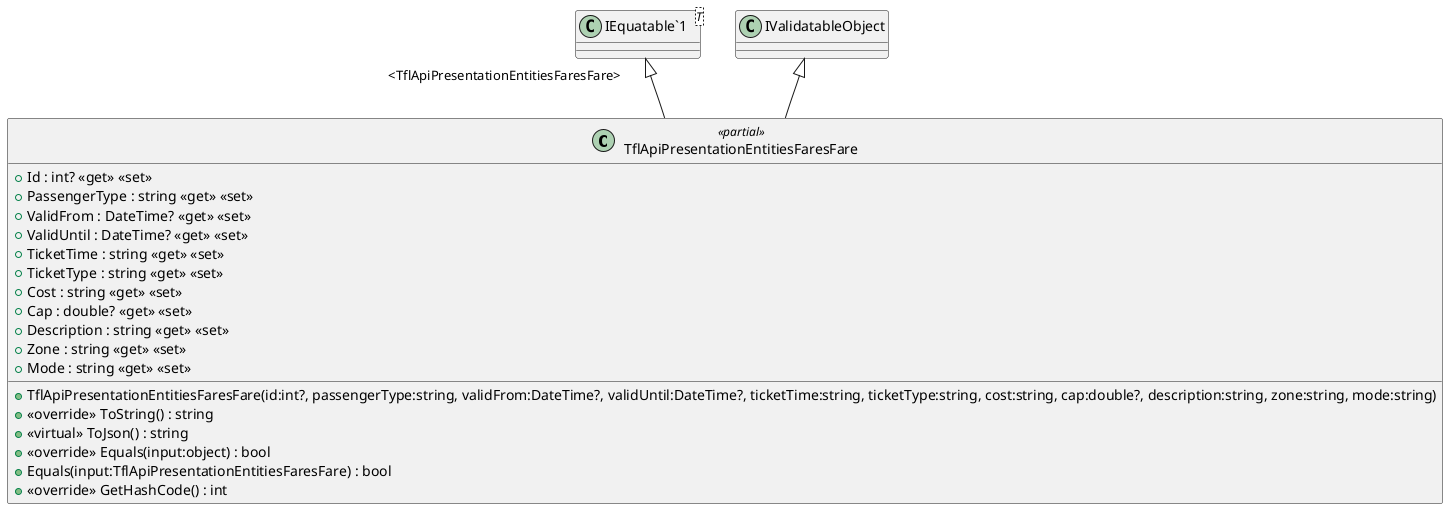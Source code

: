@startuml
class TflApiPresentationEntitiesFaresFare <<partial>> {
    + TflApiPresentationEntitiesFaresFare(id:int?, passengerType:string, validFrom:DateTime?, validUntil:DateTime?, ticketTime:string, ticketType:string, cost:string, cap:double?, description:string, zone:string, mode:string)
    + Id : int? <<get>> <<set>>
    + PassengerType : string <<get>> <<set>>
    + ValidFrom : DateTime? <<get>> <<set>>
    + ValidUntil : DateTime? <<get>> <<set>>
    + TicketTime : string <<get>> <<set>>
    + TicketType : string <<get>> <<set>>
    + Cost : string <<get>> <<set>>
    + Cap : double? <<get>> <<set>>
    + Description : string <<get>> <<set>>
    + Zone : string <<get>> <<set>>
    + Mode : string <<get>> <<set>>
    + <<override>> ToString() : string
    + <<virtual>> ToJson() : string
    + <<override>> Equals(input:object) : bool
    + Equals(input:TflApiPresentationEntitiesFaresFare) : bool
    + <<override>> GetHashCode() : int
}
class "IEquatable`1"<T> {
}
"IEquatable`1" "<TflApiPresentationEntitiesFaresFare>" <|-- TflApiPresentationEntitiesFaresFare
IValidatableObject <|-- TflApiPresentationEntitiesFaresFare
@enduml
